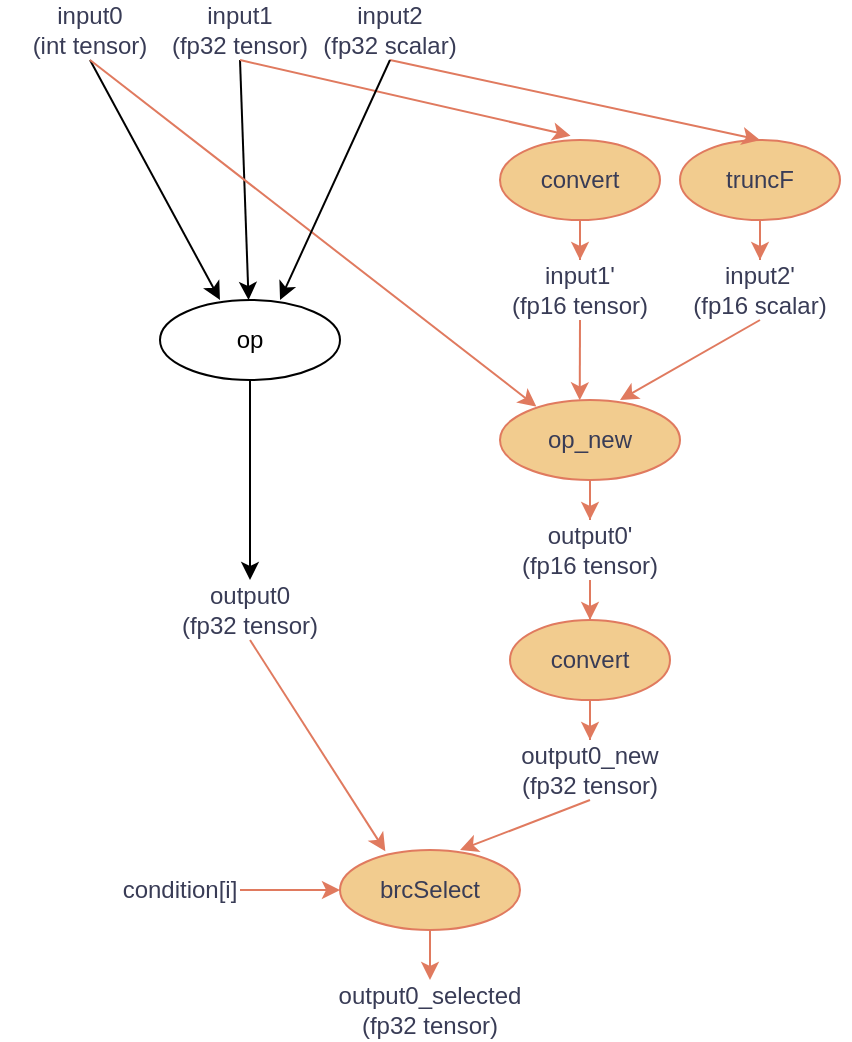 <mxfile version="27.1.6">
  <diagram name="第 1 页" id="8usLCUESEWRcv9b8wNLU">
    <mxGraphModel dx="823" dy="527" grid="1" gridSize="10" guides="1" tooltips="1" connect="1" arrows="1" fold="1" page="1" pageScale="1" pageWidth="827" pageHeight="1169" math="0" shadow="0">
      <root>
        <mxCell id="0" />
        <mxCell id="1" parent="0" />
        <mxCell id="YgcYX4NG-kuvZ8Um1KBY-14" value="" style="edgeStyle=orthogonalEdgeStyle;rounded=0;orthogonalLoop=1;jettySize=auto;html=1;labelBackgroundColor=none;fontColor=default;" edge="1" parent="1" source="YgcYX4NG-kuvZ8Um1KBY-1" target="YgcYX4NG-kuvZ8Um1KBY-9">
          <mxGeometry relative="1" as="geometry" />
        </mxCell>
        <mxCell id="YgcYX4NG-kuvZ8Um1KBY-1" value="op" style="ellipse;whiteSpace=wrap;html=1;labelBackgroundColor=none;" vertex="1" parent="1">
          <mxGeometry x="90" y="310" width="90" height="40" as="geometry" />
        </mxCell>
        <mxCell id="YgcYX4NG-kuvZ8Um1KBY-2" value="input1&lt;div&gt;(fp32 tensor)&lt;/div&gt;" style="text;html=1;align=center;verticalAlign=middle;whiteSpace=wrap;rounded=0;labelBackgroundColor=none;fontColor=#393C56;" vertex="1" parent="1">
          <mxGeometry x="80" y="160" width="100" height="30" as="geometry" />
        </mxCell>
        <mxCell id="YgcYX4NG-kuvZ8Um1KBY-3" value="input2&lt;div&gt;(fp32 scalar)&lt;/div&gt;" style="text;html=1;align=center;verticalAlign=middle;whiteSpace=wrap;rounded=0;labelBackgroundColor=none;fontColor=#393C56;" vertex="1" parent="1">
          <mxGeometry x="160" y="160" width="90" height="30" as="geometry" />
        </mxCell>
        <mxCell id="YgcYX4NG-kuvZ8Um1KBY-4" value="input0&lt;div&gt;(int tensor)&lt;/div&gt;" style="text;html=1;align=center;verticalAlign=middle;whiteSpace=wrap;rounded=0;labelBackgroundColor=none;fontColor=#393C56;" vertex="1" parent="1">
          <mxGeometry x="10" y="160" width="90" height="30" as="geometry" />
        </mxCell>
        <mxCell id="YgcYX4NG-kuvZ8Um1KBY-9" value="output0&lt;div&gt;(fp32 tensor)&lt;/div&gt;" style="text;html=1;align=center;verticalAlign=middle;whiteSpace=wrap;rounded=0;labelBackgroundColor=none;fontColor=#393C56;" vertex="1" parent="1">
          <mxGeometry x="80" y="450" width="110" height="30" as="geometry" />
        </mxCell>
        <mxCell id="YgcYX4NG-kuvZ8Um1KBY-10" value="" style="endArrow=classic;html=1;rounded=0;exitX=0.5;exitY=1;exitDx=0;exitDy=0;labelBackgroundColor=none;fontColor=default;" edge="1" parent="1" source="YgcYX4NG-kuvZ8Um1KBY-2" target="YgcYX4NG-kuvZ8Um1KBY-1">
          <mxGeometry width="50" height="50" relative="1" as="geometry">
            <mxPoint x="270" y="320" as="sourcePoint" />
            <mxPoint x="130" y="230" as="targetPoint" />
          </mxGeometry>
        </mxCell>
        <mxCell id="YgcYX4NG-kuvZ8Um1KBY-13" value="" style="endArrow=classic;html=1;rounded=0;exitX=0.5;exitY=1;exitDx=0;exitDy=0;entryX=0.333;entryY=0;entryDx=0;entryDy=0;entryPerimeter=0;labelBackgroundColor=none;fontColor=default;" edge="1" parent="1" source="YgcYX4NG-kuvZ8Um1KBY-4" target="YgcYX4NG-kuvZ8Um1KBY-1">
          <mxGeometry width="50" height="50" relative="1" as="geometry">
            <mxPoint x="270" y="320" as="sourcePoint" />
            <mxPoint x="320" y="270" as="targetPoint" />
          </mxGeometry>
        </mxCell>
        <mxCell id="YgcYX4NG-kuvZ8Um1KBY-21" value="" style="edgeStyle=orthogonalEdgeStyle;rounded=0;orthogonalLoop=1;jettySize=auto;html=1;labelBackgroundColor=none;strokeColor=#E07A5F;fontColor=default;" edge="1" parent="1" source="YgcYX4NG-kuvZ8Um1KBY-15" target="YgcYX4NG-kuvZ8Um1KBY-19">
          <mxGeometry relative="1" as="geometry" />
        </mxCell>
        <mxCell id="YgcYX4NG-kuvZ8Um1KBY-15" value="convert" style="ellipse;whiteSpace=wrap;html=1;labelBackgroundColor=none;fillColor=#F2CC8F;strokeColor=#E07A5F;fontColor=#393C56;" vertex="1" parent="1">
          <mxGeometry x="260" y="230" width="80" height="40" as="geometry" />
        </mxCell>
        <mxCell id="YgcYX4NG-kuvZ8Um1KBY-24" value="" style="edgeStyle=orthogonalEdgeStyle;rounded=0;orthogonalLoop=1;jettySize=auto;html=1;labelBackgroundColor=none;strokeColor=#E07A5F;fontColor=default;" edge="1" parent="1" source="YgcYX4NG-kuvZ8Um1KBY-16" target="YgcYX4NG-kuvZ8Um1KBY-20">
          <mxGeometry relative="1" as="geometry" />
        </mxCell>
        <mxCell id="YgcYX4NG-kuvZ8Um1KBY-16" value="truncF" style="ellipse;whiteSpace=wrap;html=1;labelBackgroundColor=none;fillColor=#F2CC8F;strokeColor=#E07A5F;fontColor=#393C56;" vertex="1" parent="1">
          <mxGeometry x="350" y="230" width="80" height="40" as="geometry" />
        </mxCell>
        <mxCell id="YgcYX4NG-kuvZ8Um1KBY-17" value="" style="endArrow=classic;html=1;rounded=0;exitX=0.5;exitY=1;exitDx=0;exitDy=0;entryX=0.441;entryY=-0.054;entryDx=0;entryDy=0;entryPerimeter=0;labelBackgroundColor=none;strokeColor=#E07A5F;fontColor=default;" edge="1" parent="1" source="YgcYX4NG-kuvZ8Um1KBY-2" target="YgcYX4NG-kuvZ8Um1KBY-15">
          <mxGeometry width="50" height="50" relative="1" as="geometry">
            <mxPoint x="270" y="320" as="sourcePoint" />
            <mxPoint x="320" y="270" as="targetPoint" />
          </mxGeometry>
        </mxCell>
        <mxCell id="YgcYX4NG-kuvZ8Um1KBY-18" value="" style="endArrow=classic;html=1;rounded=0;exitX=0.5;exitY=1;exitDx=0;exitDy=0;entryX=0.5;entryY=0;entryDx=0;entryDy=0;labelBackgroundColor=none;strokeColor=#E07A5F;fontColor=default;" edge="1" parent="1" source="YgcYX4NG-kuvZ8Um1KBY-3" target="YgcYX4NG-kuvZ8Um1KBY-16">
          <mxGeometry width="50" height="50" relative="1" as="geometry">
            <mxPoint x="270" y="320" as="sourcePoint" />
            <mxPoint x="320" y="270" as="targetPoint" />
          </mxGeometry>
        </mxCell>
        <mxCell id="YgcYX4NG-kuvZ8Um1KBY-19" value="input1&#39;&lt;div&gt;(fp16 tensor)&lt;/div&gt;" style="text;html=1;align=center;verticalAlign=middle;whiteSpace=wrap;rounded=0;labelBackgroundColor=none;fontColor=#393C56;" vertex="1" parent="1">
          <mxGeometry x="260" y="290" width="80" height="30" as="geometry" />
        </mxCell>
        <mxCell id="YgcYX4NG-kuvZ8Um1KBY-20" value="input2&#39;&lt;div&gt;(fp16 scalar)&lt;/div&gt;" style="text;html=1;align=center;verticalAlign=middle;whiteSpace=wrap;rounded=0;labelBackgroundColor=none;fontColor=#393C56;" vertex="1" parent="1">
          <mxGeometry x="345" y="290" width="90" height="30" as="geometry" />
        </mxCell>
        <mxCell id="YgcYX4NG-kuvZ8Um1KBY-25" value="" style="endArrow=classic;html=1;rounded=0;exitX=0.5;exitY=1;exitDx=0;exitDy=0;entryX=0.202;entryY=0.082;entryDx=0;entryDy=0;entryPerimeter=0;labelBackgroundColor=none;strokeColor=#E07A5F;fontColor=default;" edge="1" parent="1" source="YgcYX4NG-kuvZ8Um1KBY-4" target="YgcYX4NG-kuvZ8Um1KBY-26">
          <mxGeometry width="50" height="50" relative="1" as="geometry">
            <mxPoint x="220" y="180" as="sourcePoint" />
            <mxPoint x="240" y="310" as="targetPoint" />
          </mxGeometry>
        </mxCell>
        <mxCell id="YgcYX4NG-kuvZ8Um1KBY-32" value="" style="edgeStyle=orthogonalEdgeStyle;rounded=0;orthogonalLoop=1;jettySize=auto;html=1;labelBackgroundColor=none;strokeColor=#E07A5F;fontColor=default;" edge="1" parent="1" source="YgcYX4NG-kuvZ8Um1KBY-26" target="YgcYX4NG-kuvZ8Um1KBY-30">
          <mxGeometry relative="1" as="geometry" />
        </mxCell>
        <mxCell id="YgcYX4NG-kuvZ8Um1KBY-26" value="op_new" style="ellipse;whiteSpace=wrap;html=1;labelBackgroundColor=none;fillColor=#F2CC8F;strokeColor=#E07A5F;fontColor=#393C56;" vertex="1" parent="1">
          <mxGeometry x="260" y="360" width="90" height="40" as="geometry" />
        </mxCell>
        <mxCell id="YgcYX4NG-kuvZ8Um1KBY-27" value="" style="endArrow=classic;html=1;rounded=0;exitX=0.5;exitY=1;exitDx=0;exitDy=0;entryX=0.443;entryY=0.004;entryDx=0;entryDy=0;entryPerimeter=0;labelBackgroundColor=none;strokeColor=#E07A5F;fontColor=default;" edge="1" parent="1" source="YgcYX4NG-kuvZ8Um1KBY-19" target="YgcYX4NG-kuvZ8Um1KBY-26">
          <mxGeometry width="50" height="50" relative="1" as="geometry">
            <mxPoint x="270" y="320" as="sourcePoint" />
            <mxPoint x="320" y="270" as="targetPoint" />
          </mxGeometry>
        </mxCell>
        <mxCell id="YgcYX4NG-kuvZ8Um1KBY-28" value="" style="endArrow=classic;html=1;rounded=0;exitX=0.5;exitY=1;exitDx=0;exitDy=0;entryX=0.667;entryY=0;entryDx=0;entryDy=0;entryPerimeter=0;labelBackgroundColor=none;strokeColor=#E07A5F;fontColor=default;" edge="1" parent="1" source="YgcYX4NG-kuvZ8Um1KBY-20" target="YgcYX4NG-kuvZ8Um1KBY-26">
          <mxGeometry width="50" height="50" relative="1" as="geometry">
            <mxPoint x="270" y="320" as="sourcePoint" />
            <mxPoint x="320" y="270" as="targetPoint" />
          </mxGeometry>
        </mxCell>
        <mxCell id="YgcYX4NG-kuvZ8Um1KBY-29" value="" style="endArrow=classic;html=1;rounded=0;exitX=0.5;exitY=1;exitDx=0;exitDy=0;entryX=0.667;entryY=0;entryDx=0;entryDy=0;entryPerimeter=0;labelBackgroundColor=none;fontColor=default;" edge="1" parent="1" source="YgcYX4NG-kuvZ8Um1KBY-3" target="YgcYX4NG-kuvZ8Um1KBY-1">
          <mxGeometry width="50" height="50" relative="1" as="geometry">
            <mxPoint x="270" y="320" as="sourcePoint" />
            <mxPoint x="320" y="270" as="targetPoint" />
          </mxGeometry>
        </mxCell>
        <mxCell id="YgcYX4NG-kuvZ8Um1KBY-34" value="" style="edgeStyle=orthogonalEdgeStyle;rounded=0;orthogonalLoop=1;jettySize=auto;html=1;labelBackgroundColor=none;strokeColor=#E07A5F;fontColor=default;" edge="1" parent="1" source="YgcYX4NG-kuvZ8Um1KBY-30" target="YgcYX4NG-kuvZ8Um1KBY-33">
          <mxGeometry relative="1" as="geometry" />
        </mxCell>
        <mxCell id="YgcYX4NG-kuvZ8Um1KBY-30" value="output0&#39;&lt;div&gt;(fp16 tensor)&lt;/div&gt;" style="text;html=1;align=center;verticalAlign=middle;whiteSpace=wrap;rounded=0;labelBackgroundColor=none;fontColor=#393C56;" vertex="1" parent="1">
          <mxGeometry x="250" y="420" width="110" height="30" as="geometry" />
        </mxCell>
        <mxCell id="YgcYX4NG-kuvZ8Um1KBY-36" value="" style="edgeStyle=orthogonalEdgeStyle;rounded=0;orthogonalLoop=1;jettySize=auto;html=1;labelBackgroundColor=none;strokeColor=#E07A5F;fontColor=default;" edge="1" parent="1" source="YgcYX4NG-kuvZ8Um1KBY-33" target="YgcYX4NG-kuvZ8Um1KBY-35">
          <mxGeometry relative="1" as="geometry" />
        </mxCell>
        <mxCell id="YgcYX4NG-kuvZ8Um1KBY-33" value="convert" style="ellipse;whiteSpace=wrap;html=1;labelBackgroundColor=none;fillColor=#F2CC8F;strokeColor=#E07A5F;fontColor=#393C56;" vertex="1" parent="1">
          <mxGeometry x="265" y="470" width="80" height="40" as="geometry" />
        </mxCell>
        <mxCell id="YgcYX4NG-kuvZ8Um1KBY-35" value="output0_new&lt;div&gt;(fp32 tensor)&lt;/div&gt;" style="text;html=1;align=center;verticalAlign=middle;whiteSpace=wrap;rounded=0;labelBackgroundColor=none;fontColor=#393C56;" vertex="1" parent="1">
          <mxGeometry x="250" y="530" width="110" height="30" as="geometry" />
        </mxCell>
        <mxCell id="YgcYX4NG-kuvZ8Um1KBY-44" value="" style="edgeStyle=orthogonalEdgeStyle;rounded=0;orthogonalLoop=1;jettySize=auto;html=1;labelBackgroundColor=none;strokeColor=#E07A5F;fontColor=default;" edge="1" parent="1" source="YgcYX4NG-kuvZ8Um1KBY-37" target="YgcYX4NG-kuvZ8Um1KBY-43">
          <mxGeometry relative="1" as="geometry" />
        </mxCell>
        <mxCell id="YgcYX4NG-kuvZ8Um1KBY-37" value="brcSelect" style="ellipse;whiteSpace=wrap;html=1;labelBackgroundColor=none;fillColor=#F2CC8F;strokeColor=#E07A5F;fontColor=#393C56;" vertex="1" parent="1">
          <mxGeometry x="180" y="585" width="90" height="40" as="geometry" />
        </mxCell>
        <mxCell id="YgcYX4NG-kuvZ8Um1KBY-38" value="" style="endArrow=classic;html=1;rounded=0;exitX=0.5;exitY=1;exitDx=0;exitDy=0;entryX=0.252;entryY=0.017;entryDx=0;entryDy=0;entryPerimeter=0;labelBackgroundColor=none;strokeColor=#E07A5F;fontColor=default;" edge="1" parent="1" source="YgcYX4NG-kuvZ8Um1KBY-9" target="YgcYX4NG-kuvZ8Um1KBY-37">
          <mxGeometry width="50" height="50" relative="1" as="geometry">
            <mxPoint x="240" y="450" as="sourcePoint" />
            <mxPoint x="290" y="400" as="targetPoint" />
          </mxGeometry>
        </mxCell>
        <mxCell id="YgcYX4NG-kuvZ8Um1KBY-39" value="" style="endArrow=classic;html=1;rounded=0;exitX=0.5;exitY=1;exitDx=0;exitDy=0;entryX=0.667;entryY=0;entryDx=0;entryDy=0;entryPerimeter=0;labelBackgroundColor=none;strokeColor=#E07A5F;fontColor=default;" edge="1" parent="1" source="YgcYX4NG-kuvZ8Um1KBY-35" target="YgcYX4NG-kuvZ8Um1KBY-37">
          <mxGeometry width="50" height="50" relative="1" as="geometry">
            <mxPoint x="250" y="550" as="sourcePoint" />
            <mxPoint x="210" y="580" as="targetPoint" />
          </mxGeometry>
        </mxCell>
        <mxCell id="YgcYX4NG-kuvZ8Um1KBY-42" value="" style="edgeStyle=orthogonalEdgeStyle;rounded=0;orthogonalLoop=1;jettySize=auto;html=1;labelBackgroundColor=none;strokeColor=#E07A5F;fontColor=default;" edge="1" parent="1" source="YgcYX4NG-kuvZ8Um1KBY-40" target="YgcYX4NG-kuvZ8Um1KBY-37">
          <mxGeometry relative="1" as="geometry" />
        </mxCell>
        <mxCell id="YgcYX4NG-kuvZ8Um1KBY-40" value="condition[i]" style="text;html=1;align=center;verticalAlign=middle;whiteSpace=wrap;rounded=0;labelBackgroundColor=none;fontColor=#393C56;" vertex="1" parent="1">
          <mxGeometry x="70" y="590" width="60" height="30" as="geometry" />
        </mxCell>
        <mxCell id="YgcYX4NG-kuvZ8Um1KBY-43" value="output0_selected&lt;div&gt;(fp32 tensor)&lt;/div&gt;" style="text;html=1;align=center;verticalAlign=middle;whiteSpace=wrap;rounded=0;labelBackgroundColor=none;fontColor=#393C56;" vertex="1" parent="1">
          <mxGeometry x="170" y="650" width="110" height="30" as="geometry" />
        </mxCell>
      </root>
    </mxGraphModel>
  </diagram>
</mxfile>
